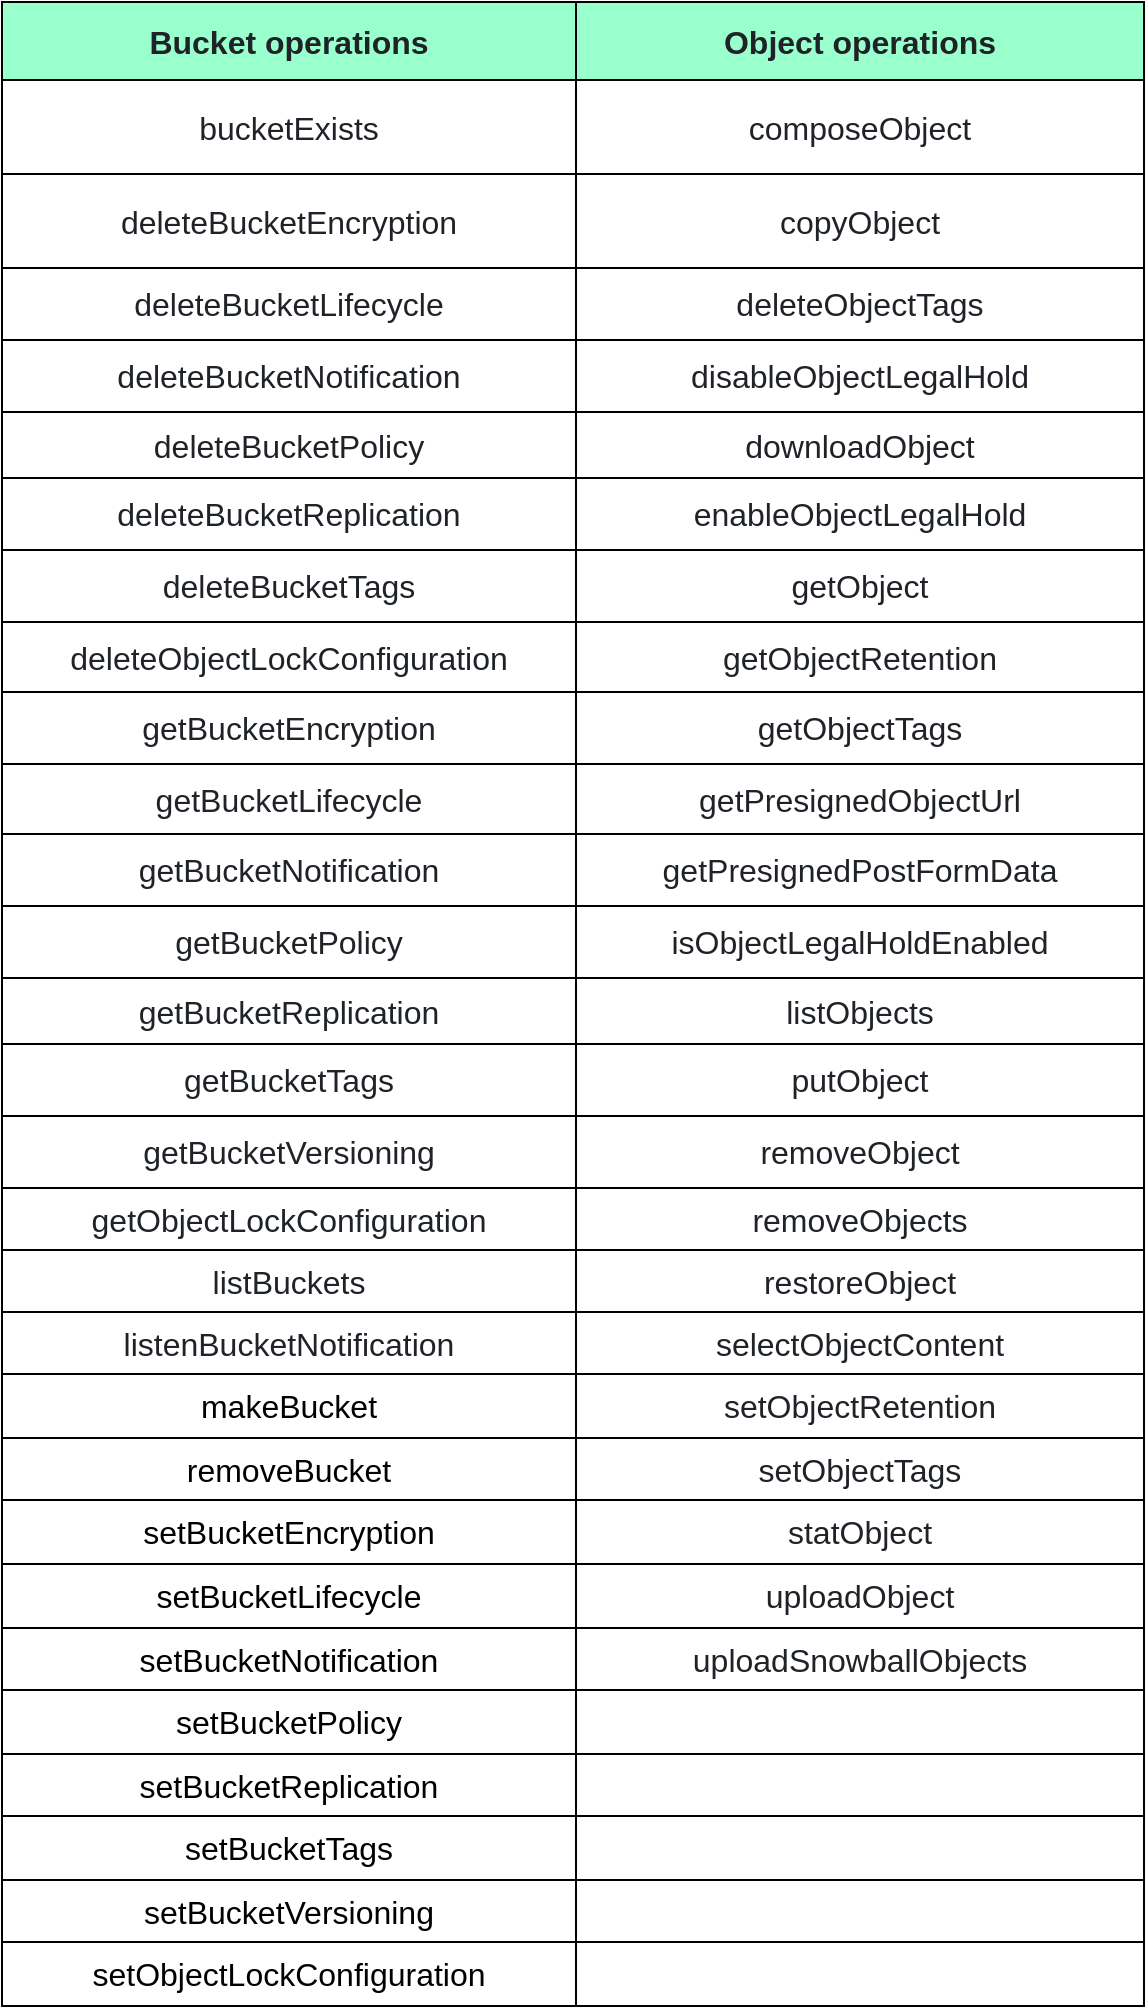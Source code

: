 <mxfile version="24.2.7" type="github">
  <diagram name="MinioClient" id="0LsnsbijukVLt6VLD8lf">
    <mxGraphModel dx="1434" dy="786" grid="0" gridSize="10" guides="1" tooltips="1" connect="1" arrows="1" fold="1" page="1" pageScale="1" pageWidth="827" pageHeight="1169" math="0" shadow="0">
      <root>
        <mxCell id="0" />
        <mxCell id="1" parent="0" />
        <mxCell id="zMTB_hW9dfb-LZWBAFQF-9" value="" style="childLayout=tableLayout;recursiveResize=0;shadow=0;fillColor=none;fontFamily=Helvetica;fontSize=16;labelBackgroundColor=none;" vertex="1" parent="1">
          <mxGeometry x="167" y="66" width="571" height="1002" as="geometry" />
        </mxCell>
        <mxCell id="zMTB_hW9dfb-LZWBAFQF-10" value="" style="shape=tableRow;horizontal=0;startSize=0;swimlaneHead=0;swimlaneBody=0;top=0;left=0;bottom=0;right=0;dropTarget=0;collapsible=0;recursiveResize=0;expand=0;fontStyle=0;fillColor=none;strokeColor=inherit;fontFamily=Helvetica;fontSize=16;labelBackgroundColor=none;" vertex="1" parent="zMTB_hW9dfb-LZWBAFQF-9">
          <mxGeometry width="571" height="39" as="geometry" />
        </mxCell>
        <mxCell id="zMTB_hW9dfb-LZWBAFQF-11" value="&lt;span style=&quot;color: rgb(31, 35, 40); font-size: 16px; font-weight: 600;&quot;&gt;Bucket operations&lt;/span&gt;" style="connectable=0;recursiveResize=0;strokeColor=inherit;fillColor=#99FFCC;align=center;whiteSpace=wrap;html=1;fontFamily=Helvetica;fontSize=16;labelBackgroundColor=none;" vertex="1" parent="zMTB_hW9dfb-LZWBAFQF-10">
          <mxGeometry width="287" height="39" as="geometry">
            <mxRectangle width="287" height="39" as="alternateBounds" />
          </mxGeometry>
        </mxCell>
        <mxCell id="zMTB_hW9dfb-LZWBAFQF-12" value="&lt;span style=&quot;color: rgb(31, 35, 40); font-size: 16px; font-weight: 600;&quot;&gt;Object operations&lt;/span&gt;" style="connectable=0;recursiveResize=0;strokeColor=inherit;fillColor=#99FFCC;align=center;whiteSpace=wrap;html=1;fontFamily=Helvetica;fontSize=16;labelBackgroundColor=none;" vertex="1" parent="zMTB_hW9dfb-LZWBAFQF-10">
          <mxGeometry x="287" width="284" height="39" as="geometry">
            <mxRectangle width="284" height="39" as="alternateBounds" />
          </mxGeometry>
        </mxCell>
        <mxCell id="zMTB_hW9dfb-LZWBAFQF-14" style="shape=tableRow;horizontal=0;startSize=0;swimlaneHead=0;swimlaneBody=0;top=0;left=0;bottom=0;right=0;dropTarget=0;collapsible=0;recursiveResize=0;expand=0;fontStyle=0;fillColor=none;strokeColor=inherit;fontFamily=Helvetica;fontSize=16;labelBackgroundColor=none;" vertex="1" parent="zMTB_hW9dfb-LZWBAFQF-9">
          <mxGeometry y="39" width="571" height="47" as="geometry" />
        </mxCell>
        <mxCell id="zMTB_hW9dfb-LZWBAFQF-15" value="&lt;span style=&quot;color: rgb(31, 35, 40); font-size: 16px; text-align: start; white-space-collapse: break-spaces;&quot;&gt;bucketExists&lt;/span&gt;" style="connectable=0;recursiveResize=0;strokeColor=inherit;fillColor=none;align=center;whiteSpace=wrap;html=1;fontFamily=Helvetica;fontSize=16;labelBackgroundColor=none;" vertex="1" parent="zMTB_hW9dfb-LZWBAFQF-14">
          <mxGeometry width="287" height="47" as="geometry">
            <mxRectangle width="287" height="47" as="alternateBounds" />
          </mxGeometry>
        </mxCell>
        <mxCell id="zMTB_hW9dfb-LZWBAFQF-16" value="&lt;span style=&quot;color: rgb(31, 35, 40); font-size: 16px; text-align: start; white-space-collapse: break-spaces;&quot;&gt;composeObject&lt;/span&gt;" style="connectable=0;recursiveResize=0;strokeColor=inherit;fillColor=none;align=center;whiteSpace=wrap;html=1;fontFamily=Helvetica;fontSize=16;labelBackgroundColor=none;" vertex="1" parent="zMTB_hW9dfb-LZWBAFQF-14">
          <mxGeometry x="287" width="284" height="47" as="geometry">
            <mxRectangle width="284" height="47" as="alternateBounds" />
          </mxGeometry>
        </mxCell>
        <mxCell id="zMTB_hW9dfb-LZWBAFQF-18" style="shape=tableRow;horizontal=0;startSize=0;swimlaneHead=0;swimlaneBody=0;top=0;left=0;bottom=0;right=0;dropTarget=0;collapsible=0;recursiveResize=0;expand=0;fontStyle=0;fillColor=none;strokeColor=inherit;fontFamily=Helvetica;fontSize=16;labelBackgroundColor=none;" vertex="1" parent="zMTB_hW9dfb-LZWBAFQF-9">
          <mxGeometry y="86" width="571" height="47" as="geometry" />
        </mxCell>
        <mxCell id="zMTB_hW9dfb-LZWBAFQF-19" value="&lt;span style=&quot;color: rgb(31, 35, 40); font-size: 16px; text-align: start; white-space-collapse: break-spaces;&quot;&gt;deleteBucketEncryption&lt;/span&gt;" style="connectable=0;recursiveResize=0;strokeColor=inherit;fillColor=none;align=center;whiteSpace=wrap;html=1;fontFamily=Helvetica;fontSize=16;labelBackgroundColor=none;" vertex="1" parent="zMTB_hW9dfb-LZWBAFQF-18">
          <mxGeometry width="287" height="47" as="geometry">
            <mxRectangle width="287" height="47" as="alternateBounds" />
          </mxGeometry>
        </mxCell>
        <mxCell id="zMTB_hW9dfb-LZWBAFQF-20" value="&lt;span style=&quot;color: rgb(31, 35, 40); font-size: 16px; text-align: start; white-space-collapse: break-spaces;&quot;&gt;copyObject&lt;/span&gt;" style="connectable=0;recursiveResize=0;strokeColor=inherit;fillColor=none;align=center;whiteSpace=wrap;html=1;fontFamily=Helvetica;fontSize=16;labelBackgroundColor=none;" vertex="1" parent="zMTB_hW9dfb-LZWBAFQF-18">
          <mxGeometry x="287" width="284" height="47" as="geometry">
            <mxRectangle width="284" height="47" as="alternateBounds" />
          </mxGeometry>
        </mxCell>
        <mxCell id="zMTB_hW9dfb-LZWBAFQF-22" value="" style="shape=tableRow;horizontal=0;startSize=0;swimlaneHead=0;swimlaneBody=0;top=0;left=0;bottom=0;right=0;dropTarget=0;collapsible=0;recursiveResize=0;expand=0;fontStyle=0;fillColor=none;strokeColor=inherit;fontFamily=Helvetica;fontSize=16;labelBackgroundColor=none;" vertex="1" parent="zMTB_hW9dfb-LZWBAFQF-9">
          <mxGeometry y="133" width="571" height="36" as="geometry" />
        </mxCell>
        <mxCell id="zMTB_hW9dfb-LZWBAFQF-23" value="&lt;span style=&quot;color: rgb(31, 35, 40); font-size: 16px; text-align: start; white-space-collapse: break-spaces;&quot;&gt;deleteBucketLifecycle&lt;/span&gt;" style="connectable=0;recursiveResize=0;strokeColor=inherit;fillColor=none;align=center;whiteSpace=wrap;html=1;fontFamily=Helvetica;fontSize=16;labelBackgroundColor=none;" vertex="1" parent="zMTB_hW9dfb-LZWBAFQF-22">
          <mxGeometry width="287" height="36" as="geometry">
            <mxRectangle width="287" height="36" as="alternateBounds" />
          </mxGeometry>
        </mxCell>
        <mxCell id="zMTB_hW9dfb-LZWBAFQF-24" value="&lt;span style=&quot;color: rgb(31, 35, 40); font-size: 16px; text-align: start; white-space-collapse: break-spaces;&quot;&gt;deleteObjectTags&lt;/span&gt;" style="connectable=0;recursiveResize=0;strokeColor=inherit;fillColor=none;align=center;whiteSpace=wrap;html=1;fontFamily=Helvetica;fontSize=16;labelBackgroundColor=none;" vertex="1" parent="zMTB_hW9dfb-LZWBAFQF-22">
          <mxGeometry x="287" width="284" height="36" as="geometry">
            <mxRectangle width="284" height="36" as="alternateBounds" />
          </mxGeometry>
        </mxCell>
        <mxCell id="zMTB_hW9dfb-LZWBAFQF-26" value="" style="shape=tableRow;horizontal=0;startSize=0;swimlaneHead=0;swimlaneBody=0;top=0;left=0;bottom=0;right=0;dropTarget=0;collapsible=0;recursiveResize=0;expand=0;fontStyle=0;fillColor=none;strokeColor=inherit;fontFamily=Helvetica;fontSize=16;labelBackgroundColor=none;" vertex="1" parent="zMTB_hW9dfb-LZWBAFQF-9">
          <mxGeometry y="169" width="571" height="36" as="geometry" />
        </mxCell>
        <mxCell id="zMTB_hW9dfb-LZWBAFQF-27" value="&lt;span style=&quot;color: rgb(31, 35, 40); font-size: 16px; text-align: start; white-space-collapse: break-spaces;&quot;&gt;deleteBucketNotification&lt;/span&gt;" style="connectable=0;recursiveResize=0;strokeColor=inherit;fillColor=none;align=center;whiteSpace=wrap;html=1;fontFamily=Helvetica;fontSize=16;labelBackgroundColor=none;" vertex="1" parent="zMTB_hW9dfb-LZWBAFQF-26">
          <mxGeometry width="287" height="36" as="geometry">
            <mxRectangle width="287" height="36" as="alternateBounds" />
          </mxGeometry>
        </mxCell>
        <mxCell id="zMTB_hW9dfb-LZWBAFQF-28" value="&lt;span style=&quot;color: rgb(31, 35, 40); font-size: 16px; text-align: start; white-space-collapse: break-spaces;&quot;&gt;disableObjectLegalHold&lt;/span&gt;" style="connectable=0;recursiveResize=0;strokeColor=inherit;fillColor=none;align=center;whiteSpace=wrap;html=1;fontFamily=Helvetica;fontSize=16;labelBackgroundColor=none;" vertex="1" parent="zMTB_hW9dfb-LZWBAFQF-26">
          <mxGeometry x="287" width="284" height="36" as="geometry">
            <mxRectangle width="284" height="36" as="alternateBounds" />
          </mxGeometry>
        </mxCell>
        <mxCell id="zMTB_hW9dfb-LZWBAFQF-29" value="" style="shape=tableRow;horizontal=0;startSize=0;swimlaneHead=0;swimlaneBody=0;top=0;left=0;bottom=0;right=0;dropTarget=0;collapsible=0;recursiveResize=0;expand=0;fontStyle=0;fillColor=none;strokeColor=inherit;fontFamily=Helvetica;fontSize=16;labelBackgroundColor=none;" vertex="1" parent="zMTB_hW9dfb-LZWBAFQF-9">
          <mxGeometry y="205" width="571" height="33" as="geometry" />
        </mxCell>
        <mxCell id="zMTB_hW9dfb-LZWBAFQF-30" value="&lt;span style=&quot;color: rgb(31, 35, 40); font-size: 16px; text-align: start; white-space-collapse: break-spaces;&quot;&gt;deleteBucketPolicy&lt;/span&gt;" style="connectable=0;recursiveResize=0;strokeColor=inherit;fillColor=none;align=center;whiteSpace=wrap;html=1;fontFamily=Helvetica;fontSize=16;labelBackgroundColor=none;" vertex="1" parent="zMTB_hW9dfb-LZWBAFQF-29">
          <mxGeometry width="287" height="33" as="geometry">
            <mxRectangle width="287" height="33" as="alternateBounds" />
          </mxGeometry>
        </mxCell>
        <mxCell id="zMTB_hW9dfb-LZWBAFQF-31" value="&lt;span style=&quot;color: rgb(31, 35, 40); font-size: 16px; text-align: start; white-space-collapse: break-spaces;&quot;&gt;downloadObject&lt;/span&gt;" style="connectable=0;recursiveResize=0;strokeColor=inherit;fillColor=none;align=center;whiteSpace=wrap;html=1;fontFamily=Helvetica;fontSize=16;labelBackgroundColor=none;" vertex="1" parent="zMTB_hW9dfb-LZWBAFQF-29">
          <mxGeometry x="287" width="284" height="33" as="geometry">
            <mxRectangle width="284" height="33" as="alternateBounds" />
          </mxGeometry>
        </mxCell>
        <mxCell id="zMTB_hW9dfb-LZWBAFQF-32" value="" style="shape=tableRow;horizontal=0;startSize=0;swimlaneHead=0;swimlaneBody=0;top=0;left=0;bottom=0;right=0;dropTarget=0;collapsible=0;recursiveResize=0;expand=0;fontStyle=0;fillColor=none;strokeColor=inherit;fontFamily=Helvetica;fontSize=16;labelBackgroundColor=none;" vertex="1" parent="zMTB_hW9dfb-LZWBAFQF-9">
          <mxGeometry y="238" width="571" height="36" as="geometry" />
        </mxCell>
        <mxCell id="zMTB_hW9dfb-LZWBAFQF-33" value="&lt;span style=&quot;color: rgb(31, 35, 40); font-size: 16px; text-align: start; white-space-collapse: break-spaces;&quot;&gt;deleteBucketReplication&lt;/span&gt;" style="connectable=0;recursiveResize=0;strokeColor=inherit;fillColor=none;align=center;whiteSpace=wrap;html=1;fontFamily=Helvetica;fontSize=16;labelBackgroundColor=none;" vertex="1" parent="zMTB_hW9dfb-LZWBAFQF-32">
          <mxGeometry width="287" height="36" as="geometry">
            <mxRectangle width="287" height="36" as="alternateBounds" />
          </mxGeometry>
        </mxCell>
        <mxCell id="zMTB_hW9dfb-LZWBAFQF-34" value="&lt;span style=&quot;color: rgb(31, 35, 40); font-size: 16px; text-align: start; white-space-collapse: break-spaces;&quot;&gt;enableObjectLegalHold&lt;/span&gt;" style="connectable=0;recursiveResize=0;strokeColor=inherit;fillColor=none;align=center;whiteSpace=wrap;html=1;fontFamily=Helvetica;fontSize=16;labelBackgroundColor=none;" vertex="1" parent="zMTB_hW9dfb-LZWBAFQF-32">
          <mxGeometry x="287" width="284" height="36" as="geometry">
            <mxRectangle width="284" height="36" as="alternateBounds" />
          </mxGeometry>
        </mxCell>
        <mxCell id="zMTB_hW9dfb-LZWBAFQF-35" value="" style="shape=tableRow;horizontal=0;startSize=0;swimlaneHead=0;swimlaneBody=0;top=0;left=0;bottom=0;right=0;dropTarget=0;collapsible=0;recursiveResize=0;expand=0;fontStyle=0;fillColor=none;strokeColor=inherit;fontFamily=Helvetica;fontSize=16;labelBackgroundColor=none;" vertex="1" parent="zMTB_hW9dfb-LZWBAFQF-9">
          <mxGeometry y="274" width="571" height="36" as="geometry" />
        </mxCell>
        <mxCell id="zMTB_hW9dfb-LZWBAFQF-36" value="&lt;span style=&quot;color: rgb(31, 35, 40); font-size: 16px; text-align: start; white-space-collapse: break-spaces;&quot;&gt;deleteBucketTags&lt;/span&gt;" style="connectable=0;recursiveResize=0;strokeColor=inherit;fillColor=none;align=center;whiteSpace=wrap;html=1;fontFamily=Helvetica;fontSize=16;labelBackgroundColor=none;" vertex="1" parent="zMTB_hW9dfb-LZWBAFQF-35">
          <mxGeometry width="287" height="36" as="geometry">
            <mxRectangle width="287" height="36" as="alternateBounds" />
          </mxGeometry>
        </mxCell>
        <mxCell id="zMTB_hW9dfb-LZWBAFQF-37" value="&lt;span style=&quot;color: rgb(31, 35, 40); font-size: 16px; text-align: start; white-space-collapse: break-spaces;&quot;&gt;getObject&lt;/span&gt;" style="connectable=0;recursiveResize=0;strokeColor=inherit;fillColor=none;align=center;whiteSpace=wrap;html=1;fontFamily=Helvetica;fontSize=16;labelBackgroundColor=none;" vertex="1" parent="zMTB_hW9dfb-LZWBAFQF-35">
          <mxGeometry x="287" width="284" height="36" as="geometry">
            <mxRectangle width="284" height="36" as="alternateBounds" />
          </mxGeometry>
        </mxCell>
        <mxCell id="zMTB_hW9dfb-LZWBAFQF-38" value="" style="shape=tableRow;horizontal=0;startSize=0;swimlaneHead=0;swimlaneBody=0;top=0;left=0;bottom=0;right=0;dropTarget=0;collapsible=0;recursiveResize=0;expand=0;fontStyle=0;fillColor=none;strokeColor=inherit;fontFamily=Helvetica;fontSize=16;labelBackgroundColor=none;" vertex="1" parent="zMTB_hW9dfb-LZWBAFQF-9">
          <mxGeometry y="310" width="571" height="35" as="geometry" />
        </mxCell>
        <mxCell id="zMTB_hW9dfb-LZWBAFQF-39" value="&lt;span style=&quot;color: rgb(31, 35, 40); font-size: 16px; text-align: start; white-space-collapse: break-spaces;&quot;&gt;deleteObjectLockConfiguration&lt;/span&gt;" style="connectable=0;recursiveResize=0;strokeColor=inherit;fillColor=none;align=center;whiteSpace=wrap;html=1;fontFamily=Helvetica;fontSize=16;labelBackgroundColor=none;" vertex="1" parent="zMTB_hW9dfb-LZWBAFQF-38">
          <mxGeometry width="287" height="35" as="geometry">
            <mxRectangle width="287" height="35" as="alternateBounds" />
          </mxGeometry>
        </mxCell>
        <mxCell id="zMTB_hW9dfb-LZWBAFQF-40" value="&lt;span style=&quot;color: rgb(31, 35, 40); font-size: 16px; text-align: start; white-space-collapse: break-spaces;&quot;&gt;getObjectRetention&lt;/span&gt;" style="connectable=0;recursiveResize=0;strokeColor=inherit;fillColor=none;align=center;whiteSpace=wrap;html=1;fontFamily=Helvetica;fontSize=16;labelBackgroundColor=none;" vertex="1" parent="zMTB_hW9dfb-LZWBAFQF-38">
          <mxGeometry x="287" width="284" height="35" as="geometry">
            <mxRectangle width="284" height="35" as="alternateBounds" />
          </mxGeometry>
        </mxCell>
        <mxCell id="zMTB_hW9dfb-LZWBAFQF-41" value="" style="shape=tableRow;horizontal=0;startSize=0;swimlaneHead=0;swimlaneBody=0;top=0;left=0;bottom=0;right=0;dropTarget=0;collapsible=0;recursiveResize=0;expand=0;fontStyle=0;fillColor=none;strokeColor=inherit;fontFamily=Helvetica;fontSize=16;labelBackgroundColor=none;" vertex="1" parent="zMTB_hW9dfb-LZWBAFQF-9">
          <mxGeometry y="345" width="571" height="36" as="geometry" />
        </mxCell>
        <mxCell id="zMTB_hW9dfb-LZWBAFQF-42" value="&lt;span style=&quot;color: rgb(31, 35, 40); font-size: 16px; text-align: start; white-space-collapse: break-spaces;&quot;&gt;getBucketEncryption&lt;/span&gt;" style="connectable=0;recursiveResize=0;strokeColor=inherit;fillColor=none;align=center;whiteSpace=wrap;html=1;fontFamily=Helvetica;fontSize=16;labelBackgroundColor=none;" vertex="1" parent="zMTB_hW9dfb-LZWBAFQF-41">
          <mxGeometry width="287" height="36" as="geometry">
            <mxRectangle width="287" height="36" as="alternateBounds" />
          </mxGeometry>
        </mxCell>
        <mxCell id="zMTB_hW9dfb-LZWBAFQF-43" value="&lt;span style=&quot;color: rgb(31, 35, 40); font-size: 16px; text-align: start; white-space-collapse: break-spaces;&quot;&gt;getObjectTags&lt;/span&gt;" style="connectable=0;recursiveResize=0;strokeColor=inherit;fillColor=none;align=center;whiteSpace=wrap;html=1;fontFamily=Helvetica;fontSize=16;labelBackgroundColor=none;" vertex="1" parent="zMTB_hW9dfb-LZWBAFQF-41">
          <mxGeometry x="287" width="284" height="36" as="geometry">
            <mxRectangle width="284" height="36" as="alternateBounds" />
          </mxGeometry>
        </mxCell>
        <mxCell id="zMTB_hW9dfb-LZWBAFQF-76" value="" style="shape=tableRow;horizontal=0;startSize=0;swimlaneHead=0;swimlaneBody=0;top=0;left=0;bottom=0;right=0;dropTarget=0;collapsible=0;recursiveResize=0;expand=0;fontStyle=0;fillColor=none;strokeColor=inherit;fontFamily=Helvetica;fontSize=16;labelBackgroundColor=none;" vertex="1" parent="zMTB_hW9dfb-LZWBAFQF-9">
          <mxGeometry y="381" width="571" height="35" as="geometry" />
        </mxCell>
        <mxCell id="zMTB_hW9dfb-LZWBAFQF-77" value="&lt;span style=&quot;color: rgb(31, 35, 40); font-size: 16px; text-align: start; white-space-collapse: break-spaces;&quot;&gt;getBucketLifecycle&lt;/span&gt;" style="connectable=0;recursiveResize=0;strokeColor=inherit;fillColor=none;align=center;whiteSpace=wrap;html=1;fontFamily=Helvetica;fontSize=16;labelBackgroundColor=none;" vertex="1" parent="zMTB_hW9dfb-LZWBAFQF-76">
          <mxGeometry width="287" height="35" as="geometry">
            <mxRectangle width="287" height="35" as="alternateBounds" />
          </mxGeometry>
        </mxCell>
        <mxCell id="zMTB_hW9dfb-LZWBAFQF-78" value="&lt;span style=&quot;color: rgb(31, 35, 40); font-size: 16px; text-align: start; white-space-collapse: break-spaces;&quot;&gt;getPresignedObjectUrl&lt;/span&gt;" style="connectable=0;recursiveResize=0;strokeColor=inherit;fillColor=none;align=center;whiteSpace=wrap;html=1;fontFamily=Helvetica;fontSize=16;labelBackgroundColor=none;" vertex="1" parent="zMTB_hW9dfb-LZWBAFQF-76">
          <mxGeometry x="287" width="284" height="35" as="geometry">
            <mxRectangle width="284" height="35" as="alternateBounds" />
          </mxGeometry>
        </mxCell>
        <mxCell id="zMTB_hW9dfb-LZWBAFQF-79" value="" style="shape=tableRow;horizontal=0;startSize=0;swimlaneHead=0;swimlaneBody=0;top=0;left=0;bottom=0;right=0;dropTarget=0;collapsible=0;recursiveResize=0;expand=0;fontStyle=0;fillColor=none;strokeColor=inherit;fontFamily=Helvetica;fontSize=16;labelBackgroundColor=none;" vertex="1" parent="zMTB_hW9dfb-LZWBAFQF-9">
          <mxGeometry y="416" width="571" height="36" as="geometry" />
        </mxCell>
        <mxCell id="zMTB_hW9dfb-LZWBAFQF-80" value="&lt;span style=&quot;color: rgb(31, 35, 40); font-size: 16px; text-align: start; white-space-collapse: break-spaces;&quot;&gt;getBucketNotification&lt;/span&gt;" style="connectable=0;recursiveResize=0;strokeColor=inherit;fillColor=none;align=center;whiteSpace=wrap;html=1;fontFamily=Helvetica;fontSize=16;labelBackgroundColor=none;" vertex="1" parent="zMTB_hW9dfb-LZWBAFQF-79">
          <mxGeometry width="287" height="36" as="geometry">
            <mxRectangle width="287" height="36" as="alternateBounds" />
          </mxGeometry>
        </mxCell>
        <mxCell id="zMTB_hW9dfb-LZWBAFQF-81" value="&lt;span style=&quot;color: rgb(31, 35, 40); font-size: 16px; text-align: start; white-space-collapse: break-spaces;&quot;&gt;getPresignedPostFormData&lt;/span&gt;" style="connectable=0;recursiveResize=0;strokeColor=inherit;fillColor=none;align=center;whiteSpace=wrap;html=1;fontFamily=Helvetica;fontSize=16;labelBackgroundColor=none;" vertex="1" parent="zMTB_hW9dfb-LZWBAFQF-79">
          <mxGeometry x="287" width="284" height="36" as="geometry">
            <mxRectangle width="284" height="36" as="alternateBounds" />
          </mxGeometry>
        </mxCell>
        <mxCell id="zMTB_hW9dfb-LZWBAFQF-82" value="" style="shape=tableRow;horizontal=0;startSize=0;swimlaneHead=0;swimlaneBody=0;top=0;left=0;bottom=0;right=0;dropTarget=0;collapsible=0;recursiveResize=0;expand=0;fontStyle=0;fillColor=none;strokeColor=inherit;fontFamily=Helvetica;fontSize=16;labelBackgroundColor=none;" vertex="1" parent="zMTB_hW9dfb-LZWBAFQF-9">
          <mxGeometry y="452" width="571" height="36" as="geometry" />
        </mxCell>
        <mxCell id="zMTB_hW9dfb-LZWBAFQF-83" value="&lt;span style=&quot;color: rgb(31, 35, 40); font-size: 16px; text-align: start; white-space-collapse: break-spaces;&quot;&gt;getBucketPolicy&lt;/span&gt;" style="connectable=0;recursiveResize=0;strokeColor=inherit;fillColor=none;align=center;whiteSpace=wrap;html=1;fontFamily=Helvetica;fontSize=16;labelBackgroundColor=none;" vertex="1" parent="zMTB_hW9dfb-LZWBAFQF-82">
          <mxGeometry width="287" height="36" as="geometry">
            <mxRectangle width="287" height="36" as="alternateBounds" />
          </mxGeometry>
        </mxCell>
        <mxCell id="zMTB_hW9dfb-LZWBAFQF-84" value="&lt;span style=&quot;color: rgb(31, 35, 40); font-size: 16px; text-align: start; white-space-collapse: break-spaces;&quot;&gt;isObjectLegalHoldEnabled&lt;/span&gt;" style="connectable=0;recursiveResize=0;strokeColor=inherit;fillColor=none;align=center;whiteSpace=wrap;html=1;fontFamily=Helvetica;fontSize=16;labelBackgroundColor=none;" vertex="1" parent="zMTB_hW9dfb-LZWBAFQF-82">
          <mxGeometry x="287" width="284" height="36" as="geometry">
            <mxRectangle width="284" height="36" as="alternateBounds" />
          </mxGeometry>
        </mxCell>
        <mxCell id="zMTB_hW9dfb-LZWBAFQF-85" value="" style="shape=tableRow;horizontal=0;startSize=0;swimlaneHead=0;swimlaneBody=0;top=0;left=0;bottom=0;right=0;dropTarget=0;collapsible=0;recursiveResize=0;expand=0;fontStyle=0;fillColor=none;strokeColor=inherit;fontFamily=Helvetica;fontSize=16;labelBackgroundColor=none;" vertex="1" parent="zMTB_hW9dfb-LZWBAFQF-9">
          <mxGeometry y="488" width="571" height="33" as="geometry" />
        </mxCell>
        <mxCell id="zMTB_hW9dfb-LZWBAFQF-86" value="&lt;span style=&quot;color: rgb(31, 35, 40); font-size: 16px; text-align: start; white-space-collapse: break-spaces;&quot;&gt;getBucketReplication&lt;/span&gt;" style="connectable=0;recursiveResize=0;strokeColor=inherit;fillColor=none;align=center;whiteSpace=wrap;html=1;fontFamily=Helvetica;fontSize=16;labelBackgroundColor=none;" vertex="1" parent="zMTB_hW9dfb-LZWBAFQF-85">
          <mxGeometry width="287" height="33" as="geometry">
            <mxRectangle width="287" height="33" as="alternateBounds" />
          </mxGeometry>
        </mxCell>
        <mxCell id="zMTB_hW9dfb-LZWBAFQF-87" value="&lt;span style=&quot;color: rgb(31, 35, 40); font-size: 16px; text-align: start; white-space-collapse: break-spaces;&quot;&gt;listObjects&lt;/span&gt;" style="connectable=0;recursiveResize=0;strokeColor=inherit;fillColor=none;align=center;whiteSpace=wrap;html=1;fontFamily=Helvetica;fontSize=16;labelBackgroundColor=none;" vertex="1" parent="zMTB_hW9dfb-LZWBAFQF-85">
          <mxGeometry x="287" width="284" height="33" as="geometry">
            <mxRectangle width="284" height="33" as="alternateBounds" />
          </mxGeometry>
        </mxCell>
        <mxCell id="zMTB_hW9dfb-LZWBAFQF-88" value="" style="shape=tableRow;horizontal=0;startSize=0;swimlaneHead=0;swimlaneBody=0;top=0;left=0;bottom=0;right=0;dropTarget=0;collapsible=0;recursiveResize=0;expand=0;fontStyle=0;fillColor=none;strokeColor=inherit;fontFamily=Helvetica;fontSize=16;labelBackgroundColor=none;" vertex="1" parent="zMTB_hW9dfb-LZWBAFQF-9">
          <mxGeometry y="521" width="571" height="36" as="geometry" />
        </mxCell>
        <mxCell id="zMTB_hW9dfb-LZWBAFQF-89" value="&lt;span style=&quot;color: rgb(31, 35, 40); font-size: 16px; text-align: start; white-space-collapse: break-spaces;&quot;&gt;getBucketTags&lt;/span&gt;" style="connectable=0;recursiveResize=0;strokeColor=inherit;fillColor=none;align=center;whiteSpace=wrap;html=1;fontFamily=Helvetica;fontSize=16;labelBackgroundColor=none;" vertex="1" parent="zMTB_hW9dfb-LZWBAFQF-88">
          <mxGeometry width="287" height="36" as="geometry">
            <mxRectangle width="287" height="36" as="alternateBounds" />
          </mxGeometry>
        </mxCell>
        <mxCell id="zMTB_hW9dfb-LZWBAFQF-90" value="&lt;span style=&quot;color: rgb(31, 35, 40); font-size: 16px; text-align: start; white-space-collapse: break-spaces;&quot;&gt;putObject&lt;/span&gt;" style="connectable=0;recursiveResize=0;strokeColor=inherit;fillColor=none;align=center;whiteSpace=wrap;html=1;fontFamily=Helvetica;fontSize=16;labelBackgroundColor=none;" vertex="1" parent="zMTB_hW9dfb-LZWBAFQF-88">
          <mxGeometry x="287" width="284" height="36" as="geometry">
            <mxRectangle width="284" height="36" as="alternateBounds" />
          </mxGeometry>
        </mxCell>
        <mxCell id="zMTB_hW9dfb-LZWBAFQF-91" value="" style="shape=tableRow;horizontal=0;startSize=0;swimlaneHead=0;swimlaneBody=0;top=0;left=0;bottom=0;right=0;dropTarget=0;collapsible=0;recursiveResize=0;expand=0;fontStyle=0;fillColor=none;strokeColor=inherit;fontFamily=Helvetica;fontSize=16;labelBackgroundColor=none;" vertex="1" parent="zMTB_hW9dfb-LZWBAFQF-9">
          <mxGeometry y="557" width="571" height="36" as="geometry" />
        </mxCell>
        <mxCell id="zMTB_hW9dfb-LZWBAFQF-92" value="&lt;span style=&quot;color: rgb(31, 35, 40); font-size: 16px; text-align: start; white-space-collapse: break-spaces;&quot;&gt;getBucketVersioning&lt;/span&gt;" style="connectable=0;recursiveResize=0;strokeColor=inherit;fillColor=none;align=center;whiteSpace=wrap;html=1;fontFamily=Helvetica;fontSize=16;labelBackgroundColor=none;" vertex="1" parent="zMTB_hW9dfb-LZWBAFQF-91">
          <mxGeometry width="287" height="36" as="geometry">
            <mxRectangle width="287" height="36" as="alternateBounds" />
          </mxGeometry>
        </mxCell>
        <mxCell id="zMTB_hW9dfb-LZWBAFQF-93" value="&lt;span style=&quot;color: rgb(31, 35, 40); font-size: 16px; text-align: start; white-space-collapse: break-spaces;&quot;&gt;removeObject&lt;/span&gt;" style="connectable=0;recursiveResize=0;strokeColor=inherit;fillColor=none;align=center;whiteSpace=wrap;html=1;fontFamily=Helvetica;fontSize=16;labelBackgroundColor=none;" vertex="1" parent="zMTB_hW9dfb-LZWBAFQF-91">
          <mxGeometry x="287" width="284" height="36" as="geometry">
            <mxRectangle width="284" height="36" as="alternateBounds" />
          </mxGeometry>
        </mxCell>
        <mxCell id="zMTB_hW9dfb-LZWBAFQF-94" value="" style="shape=tableRow;horizontal=0;startSize=0;swimlaneHead=0;swimlaneBody=0;top=0;left=0;bottom=0;right=0;dropTarget=0;collapsible=0;recursiveResize=0;expand=0;fontStyle=0;fillColor=none;strokeColor=inherit;fontFamily=Helvetica;fontSize=16;labelBackgroundColor=none;" vertex="1" parent="zMTB_hW9dfb-LZWBAFQF-9">
          <mxGeometry y="593" width="571" height="31" as="geometry" />
        </mxCell>
        <mxCell id="zMTB_hW9dfb-LZWBAFQF-95" value="&lt;span style=&quot;color: rgb(31, 35, 40); font-size: 16px; text-align: start; white-space-collapse: break-spaces;&quot;&gt;getObjectLockConfiguration&lt;/span&gt;" style="connectable=0;recursiveResize=0;strokeColor=inherit;fillColor=none;align=center;whiteSpace=wrap;html=1;fontFamily=Helvetica;fontSize=16;labelBackgroundColor=none;" vertex="1" parent="zMTB_hW9dfb-LZWBAFQF-94">
          <mxGeometry width="287" height="31" as="geometry">
            <mxRectangle width="287" height="31" as="alternateBounds" />
          </mxGeometry>
        </mxCell>
        <mxCell id="zMTB_hW9dfb-LZWBAFQF-96" value="&lt;span style=&quot;color: rgb(31, 35, 40); font-size: 16px; text-align: start; white-space-collapse: break-spaces;&quot;&gt;removeObjects&lt;/span&gt;" style="connectable=0;recursiveResize=0;strokeColor=inherit;fillColor=none;align=center;whiteSpace=wrap;html=1;fontFamily=Helvetica;fontSize=16;labelBackgroundColor=none;" vertex="1" parent="zMTB_hW9dfb-LZWBAFQF-94">
          <mxGeometry x="287" width="284" height="31" as="geometry">
            <mxRectangle width="284" height="31" as="alternateBounds" />
          </mxGeometry>
        </mxCell>
        <mxCell id="zMTB_hW9dfb-LZWBAFQF-97" value="" style="shape=tableRow;horizontal=0;startSize=0;swimlaneHead=0;swimlaneBody=0;top=0;left=0;bottom=0;right=0;dropTarget=0;collapsible=0;recursiveResize=0;expand=0;fontStyle=0;fillColor=none;strokeColor=inherit;fontFamily=Helvetica;fontSize=16;labelBackgroundColor=none;" vertex="1" parent="zMTB_hW9dfb-LZWBAFQF-9">
          <mxGeometry y="624" width="571" height="31" as="geometry" />
        </mxCell>
        <mxCell id="zMTB_hW9dfb-LZWBAFQF-98" value="&lt;span style=&quot;color: rgb(31, 35, 40); font-size: 16px; text-align: start; white-space-collapse: break-spaces;&quot;&gt;listBuckets&lt;/span&gt;" style="connectable=0;recursiveResize=0;strokeColor=inherit;fillColor=none;align=center;whiteSpace=wrap;html=1;fontFamily=Helvetica;fontSize=16;labelBackgroundColor=none;" vertex="1" parent="zMTB_hW9dfb-LZWBAFQF-97">
          <mxGeometry width="287" height="31" as="geometry">
            <mxRectangle width="287" height="31" as="alternateBounds" />
          </mxGeometry>
        </mxCell>
        <mxCell id="zMTB_hW9dfb-LZWBAFQF-99" value="&lt;span style=&quot;color: rgb(31, 35, 40); font-size: 16px; text-align: start; white-space-collapse: break-spaces;&quot;&gt;restoreObject&lt;/span&gt;" style="connectable=0;recursiveResize=0;strokeColor=inherit;fillColor=none;align=center;whiteSpace=wrap;html=1;fontFamily=Helvetica;fontSize=16;labelBackgroundColor=none;" vertex="1" parent="zMTB_hW9dfb-LZWBAFQF-97">
          <mxGeometry x="287" width="284" height="31" as="geometry">
            <mxRectangle width="284" height="31" as="alternateBounds" />
          </mxGeometry>
        </mxCell>
        <mxCell id="zMTB_hW9dfb-LZWBAFQF-100" value="" style="shape=tableRow;horizontal=0;startSize=0;swimlaneHead=0;swimlaneBody=0;top=0;left=0;bottom=0;right=0;dropTarget=0;collapsible=0;recursiveResize=0;expand=0;fontStyle=0;fillColor=none;strokeColor=inherit;fontFamily=Helvetica;fontSize=16;labelBackgroundColor=none;" vertex="1" parent="zMTB_hW9dfb-LZWBAFQF-9">
          <mxGeometry y="655" width="571" height="31" as="geometry" />
        </mxCell>
        <mxCell id="zMTB_hW9dfb-LZWBAFQF-101" value="&lt;span style=&quot;color: rgb(31, 35, 40); font-size: 16px; text-align: start; white-space-collapse: break-spaces;&quot;&gt;listenBucketNotification&lt;/span&gt;" style="connectable=0;recursiveResize=0;strokeColor=inherit;fillColor=none;align=center;whiteSpace=wrap;html=1;fontFamily=Helvetica;fontSize=16;labelBackgroundColor=none;" vertex="1" parent="zMTB_hW9dfb-LZWBAFQF-100">
          <mxGeometry width="287" height="31" as="geometry">
            <mxRectangle width="287" height="31" as="alternateBounds" />
          </mxGeometry>
        </mxCell>
        <mxCell id="zMTB_hW9dfb-LZWBAFQF-102" value="&lt;span style=&quot;color: rgb(31, 35, 40); font-size: 16px; text-align: start; white-space-collapse: break-spaces;&quot;&gt;selectObjectContent&lt;/span&gt;" style="connectable=0;recursiveResize=0;strokeColor=inherit;fillColor=none;align=center;whiteSpace=wrap;html=1;fontFamily=Helvetica;fontSize=16;labelBackgroundColor=none;" vertex="1" parent="zMTB_hW9dfb-LZWBAFQF-100">
          <mxGeometry x="287" width="284" height="31" as="geometry">
            <mxRectangle width="284" height="31" as="alternateBounds" />
          </mxGeometry>
        </mxCell>
        <mxCell id="zMTB_hW9dfb-LZWBAFQF-103" value="" style="shape=tableRow;horizontal=0;startSize=0;swimlaneHead=0;swimlaneBody=0;top=0;left=0;bottom=0;right=0;dropTarget=0;collapsible=0;recursiveResize=0;expand=0;fontStyle=0;fillColor=none;strokeColor=inherit;fontFamily=Helvetica;fontSize=16;labelBackgroundColor=none;" vertex="1" parent="zMTB_hW9dfb-LZWBAFQF-9">
          <mxGeometry y="686" width="571" height="32" as="geometry" />
        </mxCell>
        <mxCell id="zMTB_hW9dfb-LZWBAFQF-104" value="makeBucket" style="connectable=0;recursiveResize=0;strokeColor=inherit;fillColor=none;align=center;whiteSpace=wrap;html=1;fontFamily=Helvetica;fontSize=16;labelBackgroundColor=none;" vertex="1" parent="zMTB_hW9dfb-LZWBAFQF-103">
          <mxGeometry width="287" height="32" as="geometry">
            <mxRectangle width="287" height="32" as="alternateBounds" />
          </mxGeometry>
        </mxCell>
        <mxCell id="zMTB_hW9dfb-LZWBAFQF-105" value="&lt;span style=&quot;color: rgb(31, 35, 40); font-size: 16px; text-align: start; white-space-collapse: break-spaces;&quot;&gt;setObjectRetention&lt;/span&gt;" style="connectable=0;recursiveResize=0;strokeColor=inherit;fillColor=none;align=center;whiteSpace=wrap;html=1;fontFamily=Helvetica;fontSize=16;labelBackgroundColor=none;" vertex="1" parent="zMTB_hW9dfb-LZWBAFQF-103">
          <mxGeometry x="287" width="284" height="32" as="geometry">
            <mxRectangle width="284" height="32" as="alternateBounds" />
          </mxGeometry>
        </mxCell>
        <mxCell id="zMTB_hW9dfb-LZWBAFQF-106" value="" style="shape=tableRow;horizontal=0;startSize=0;swimlaneHead=0;swimlaneBody=0;top=0;left=0;bottom=0;right=0;dropTarget=0;collapsible=0;recursiveResize=0;expand=0;fontStyle=0;fillColor=none;strokeColor=inherit;fontFamily=Helvetica;fontSize=16;labelBackgroundColor=none;" vertex="1" parent="zMTB_hW9dfb-LZWBAFQF-9">
          <mxGeometry y="718" width="571" height="31" as="geometry" />
        </mxCell>
        <mxCell id="zMTB_hW9dfb-LZWBAFQF-107" value="removeBucket" style="connectable=0;recursiveResize=0;strokeColor=inherit;fillColor=none;align=center;whiteSpace=wrap;html=1;fontFamily=Helvetica;fontSize=16;labelBackgroundColor=none;" vertex="1" parent="zMTB_hW9dfb-LZWBAFQF-106">
          <mxGeometry width="287" height="31" as="geometry">
            <mxRectangle width="287" height="31" as="alternateBounds" />
          </mxGeometry>
        </mxCell>
        <mxCell id="zMTB_hW9dfb-LZWBAFQF-108" value="&lt;span style=&quot;color: rgb(31, 35, 40); font-size: 16px; text-align: start; white-space-collapse: break-spaces;&quot;&gt;setObjectTags&lt;/span&gt;" style="connectable=0;recursiveResize=0;strokeColor=inherit;fillColor=none;align=center;whiteSpace=wrap;html=1;fontFamily=Helvetica;fontSize=16;labelBackgroundColor=none;" vertex="1" parent="zMTB_hW9dfb-LZWBAFQF-106">
          <mxGeometry x="287" width="284" height="31" as="geometry">
            <mxRectangle width="284" height="31" as="alternateBounds" />
          </mxGeometry>
        </mxCell>
        <mxCell id="zMTB_hW9dfb-LZWBAFQF-109" value="" style="shape=tableRow;horizontal=0;startSize=0;swimlaneHead=0;swimlaneBody=0;top=0;left=0;bottom=0;right=0;dropTarget=0;collapsible=0;recursiveResize=0;expand=0;fontStyle=0;fillColor=none;strokeColor=inherit;fontFamily=Helvetica;fontSize=16;labelBackgroundColor=none;" vertex="1" parent="zMTB_hW9dfb-LZWBAFQF-9">
          <mxGeometry y="749" width="571" height="32" as="geometry" />
        </mxCell>
        <mxCell id="zMTB_hW9dfb-LZWBAFQF-110" value="setBucketEncryption" style="connectable=0;recursiveResize=0;strokeColor=inherit;fillColor=none;align=center;whiteSpace=wrap;html=1;fontFamily=Helvetica;fontSize=16;labelBackgroundColor=none;" vertex="1" parent="zMTB_hW9dfb-LZWBAFQF-109">
          <mxGeometry width="287" height="32" as="geometry">
            <mxRectangle width="287" height="32" as="alternateBounds" />
          </mxGeometry>
        </mxCell>
        <mxCell id="zMTB_hW9dfb-LZWBAFQF-111" value="&lt;span style=&quot;color: rgb(31, 35, 40); font-size: 16px; text-align: start; white-space-collapse: break-spaces;&quot;&gt;statObject&lt;/span&gt;" style="connectable=0;recursiveResize=0;strokeColor=inherit;fillColor=none;align=center;whiteSpace=wrap;html=1;fontFamily=Helvetica;fontSize=16;labelBackgroundColor=none;" vertex="1" parent="zMTB_hW9dfb-LZWBAFQF-109">
          <mxGeometry x="287" width="284" height="32" as="geometry">
            <mxRectangle width="284" height="32" as="alternateBounds" />
          </mxGeometry>
        </mxCell>
        <mxCell id="zMTB_hW9dfb-LZWBAFQF-112" value="" style="shape=tableRow;horizontal=0;startSize=0;swimlaneHead=0;swimlaneBody=0;top=0;left=0;bottom=0;right=0;dropTarget=0;collapsible=0;recursiveResize=0;expand=0;fontStyle=0;fillColor=none;strokeColor=inherit;fontFamily=Helvetica;fontSize=16;labelBackgroundColor=none;" vertex="1" parent="zMTB_hW9dfb-LZWBAFQF-9">
          <mxGeometry y="781" width="571" height="32" as="geometry" />
        </mxCell>
        <mxCell id="zMTB_hW9dfb-LZWBAFQF-113" value="setBucketLifecycle" style="connectable=0;recursiveResize=0;strokeColor=inherit;fillColor=none;align=center;whiteSpace=wrap;html=1;fontFamily=Helvetica;fontSize=16;labelBackgroundColor=none;" vertex="1" parent="zMTB_hW9dfb-LZWBAFQF-112">
          <mxGeometry width="287" height="32" as="geometry">
            <mxRectangle width="287" height="32" as="alternateBounds" />
          </mxGeometry>
        </mxCell>
        <mxCell id="zMTB_hW9dfb-LZWBAFQF-114" value="&lt;span style=&quot;color: rgb(31, 35, 40); font-size: 16px; text-align: start; white-space-collapse: break-spaces;&quot;&gt;uploadObject&lt;/span&gt;" style="connectable=0;recursiveResize=0;strokeColor=inherit;fillColor=none;align=center;whiteSpace=wrap;html=1;fontFamily=Helvetica;fontSize=16;labelBackgroundColor=none;" vertex="1" parent="zMTB_hW9dfb-LZWBAFQF-112">
          <mxGeometry x="287" width="284" height="32" as="geometry">
            <mxRectangle width="284" height="32" as="alternateBounds" />
          </mxGeometry>
        </mxCell>
        <mxCell id="zMTB_hW9dfb-LZWBAFQF-115" value="" style="shape=tableRow;horizontal=0;startSize=0;swimlaneHead=0;swimlaneBody=0;top=0;left=0;bottom=0;right=0;dropTarget=0;collapsible=0;recursiveResize=0;expand=0;fontStyle=0;fillColor=none;strokeColor=inherit;fontFamily=Helvetica;fontSize=16;labelBackgroundColor=none;" vertex="1" parent="zMTB_hW9dfb-LZWBAFQF-9">
          <mxGeometry y="813" width="571" height="31" as="geometry" />
        </mxCell>
        <mxCell id="zMTB_hW9dfb-LZWBAFQF-116" value="setBucketNotification" style="connectable=0;recursiveResize=0;strokeColor=inherit;fillColor=none;align=center;whiteSpace=wrap;html=1;fontFamily=Helvetica;fontSize=16;labelBackgroundColor=none;" vertex="1" parent="zMTB_hW9dfb-LZWBAFQF-115">
          <mxGeometry width="287" height="31" as="geometry">
            <mxRectangle width="287" height="31" as="alternateBounds" />
          </mxGeometry>
        </mxCell>
        <mxCell id="zMTB_hW9dfb-LZWBAFQF-117" value="&lt;span style=&quot;color: rgb(31, 35, 40); font-size: 16px; text-align: start; white-space-collapse: break-spaces;&quot;&gt;uploadSnowballObjects&lt;/span&gt;" style="connectable=0;recursiveResize=0;strokeColor=inherit;fillColor=none;align=center;whiteSpace=wrap;html=1;fontFamily=Helvetica;fontSize=16;labelBackgroundColor=none;" vertex="1" parent="zMTB_hW9dfb-LZWBAFQF-115">
          <mxGeometry x="287" width="284" height="31" as="geometry">
            <mxRectangle width="284" height="31" as="alternateBounds" />
          </mxGeometry>
        </mxCell>
        <mxCell id="zMTB_hW9dfb-LZWBAFQF-118" value="" style="shape=tableRow;horizontal=0;startSize=0;swimlaneHead=0;swimlaneBody=0;top=0;left=0;bottom=0;right=0;dropTarget=0;collapsible=0;recursiveResize=0;expand=0;fontStyle=0;fillColor=none;strokeColor=inherit;fontFamily=Helvetica;fontSize=16;labelBackgroundColor=none;" vertex="1" parent="zMTB_hW9dfb-LZWBAFQF-9">
          <mxGeometry y="844" width="571" height="32" as="geometry" />
        </mxCell>
        <mxCell id="zMTB_hW9dfb-LZWBAFQF-119" value="setBucketPolicy" style="connectable=0;recursiveResize=0;strokeColor=inherit;fillColor=none;align=center;whiteSpace=wrap;html=1;fontFamily=Helvetica;fontSize=16;labelBackgroundColor=none;" vertex="1" parent="zMTB_hW9dfb-LZWBAFQF-118">
          <mxGeometry width="287" height="32" as="geometry">
            <mxRectangle width="287" height="32" as="alternateBounds" />
          </mxGeometry>
        </mxCell>
        <mxCell id="zMTB_hW9dfb-LZWBAFQF-120" value="" style="connectable=0;recursiveResize=0;strokeColor=inherit;fillColor=none;align=center;whiteSpace=wrap;html=1;fontFamily=Helvetica;fontSize=16;labelBackgroundColor=none;" vertex="1" parent="zMTB_hW9dfb-LZWBAFQF-118">
          <mxGeometry x="287" width="284" height="32" as="geometry">
            <mxRectangle width="284" height="32" as="alternateBounds" />
          </mxGeometry>
        </mxCell>
        <mxCell id="zMTB_hW9dfb-LZWBAFQF-121" value="" style="shape=tableRow;horizontal=0;startSize=0;swimlaneHead=0;swimlaneBody=0;top=0;left=0;bottom=0;right=0;dropTarget=0;collapsible=0;recursiveResize=0;expand=0;fontStyle=0;fillColor=none;strokeColor=inherit;fontFamily=Helvetica;fontSize=16;labelBackgroundColor=none;" vertex="1" parent="zMTB_hW9dfb-LZWBAFQF-9">
          <mxGeometry y="876" width="571" height="31" as="geometry" />
        </mxCell>
        <mxCell id="zMTB_hW9dfb-LZWBAFQF-122" value="setBucketReplication" style="connectable=0;recursiveResize=0;strokeColor=inherit;fillColor=none;align=center;whiteSpace=wrap;html=1;fontFamily=Helvetica;fontSize=16;labelBackgroundColor=none;" vertex="1" parent="zMTB_hW9dfb-LZWBAFQF-121">
          <mxGeometry width="287" height="31" as="geometry">
            <mxRectangle width="287" height="31" as="alternateBounds" />
          </mxGeometry>
        </mxCell>
        <mxCell id="zMTB_hW9dfb-LZWBAFQF-123" value="" style="connectable=0;recursiveResize=0;strokeColor=inherit;fillColor=none;align=center;whiteSpace=wrap;html=1;fontFamily=Helvetica;fontSize=16;labelBackgroundColor=none;" vertex="1" parent="zMTB_hW9dfb-LZWBAFQF-121">
          <mxGeometry x="287" width="284" height="31" as="geometry">
            <mxRectangle width="284" height="31" as="alternateBounds" />
          </mxGeometry>
        </mxCell>
        <mxCell id="zMTB_hW9dfb-LZWBAFQF-124" value="" style="shape=tableRow;horizontal=0;startSize=0;swimlaneHead=0;swimlaneBody=0;top=0;left=0;bottom=0;right=0;dropTarget=0;collapsible=0;recursiveResize=0;expand=0;fontStyle=0;fillColor=none;strokeColor=inherit;fontFamily=Helvetica;fontSize=16;labelBackgroundColor=none;" vertex="1" parent="zMTB_hW9dfb-LZWBAFQF-9">
          <mxGeometry y="907" width="571" height="32" as="geometry" />
        </mxCell>
        <mxCell id="zMTB_hW9dfb-LZWBAFQF-125" value="setBucketTags" style="connectable=0;recursiveResize=0;strokeColor=inherit;fillColor=none;align=center;whiteSpace=wrap;html=1;fontFamily=Helvetica;fontSize=16;labelBackgroundColor=none;" vertex="1" parent="zMTB_hW9dfb-LZWBAFQF-124">
          <mxGeometry width="287" height="32" as="geometry">
            <mxRectangle width="287" height="32" as="alternateBounds" />
          </mxGeometry>
        </mxCell>
        <mxCell id="zMTB_hW9dfb-LZWBAFQF-126" value="" style="connectable=0;recursiveResize=0;strokeColor=inherit;fillColor=none;align=center;whiteSpace=wrap;html=1;fontFamily=Helvetica;fontSize=16;labelBackgroundColor=none;" vertex="1" parent="zMTB_hW9dfb-LZWBAFQF-124">
          <mxGeometry x="287" width="284" height="32" as="geometry">
            <mxRectangle width="284" height="32" as="alternateBounds" />
          </mxGeometry>
        </mxCell>
        <mxCell id="zMTB_hW9dfb-LZWBAFQF-127" value="" style="shape=tableRow;horizontal=0;startSize=0;swimlaneHead=0;swimlaneBody=0;top=0;left=0;bottom=0;right=0;dropTarget=0;collapsible=0;recursiveResize=0;expand=0;fontStyle=0;fillColor=none;strokeColor=inherit;fontFamily=Helvetica;fontSize=16;labelBackgroundColor=none;" vertex="1" parent="zMTB_hW9dfb-LZWBAFQF-9">
          <mxGeometry y="939" width="571" height="31" as="geometry" />
        </mxCell>
        <mxCell id="zMTB_hW9dfb-LZWBAFQF-128" value="setBucketVersioning" style="connectable=0;recursiveResize=0;strokeColor=inherit;fillColor=none;align=center;whiteSpace=wrap;html=1;fontFamily=Helvetica;fontSize=16;labelBackgroundColor=none;" vertex="1" parent="zMTB_hW9dfb-LZWBAFQF-127">
          <mxGeometry width="287" height="31" as="geometry">
            <mxRectangle width="287" height="31" as="alternateBounds" />
          </mxGeometry>
        </mxCell>
        <mxCell id="zMTB_hW9dfb-LZWBAFQF-129" value="" style="connectable=0;recursiveResize=0;strokeColor=inherit;fillColor=none;align=center;whiteSpace=wrap;html=1;fontFamily=Helvetica;fontSize=16;labelBackgroundColor=none;" vertex="1" parent="zMTB_hW9dfb-LZWBAFQF-127">
          <mxGeometry x="287" width="284" height="31" as="geometry">
            <mxRectangle width="284" height="31" as="alternateBounds" />
          </mxGeometry>
        </mxCell>
        <mxCell id="zMTB_hW9dfb-LZWBAFQF-130" value="" style="shape=tableRow;horizontal=0;startSize=0;swimlaneHead=0;swimlaneBody=0;top=0;left=0;bottom=0;right=0;dropTarget=0;collapsible=0;recursiveResize=0;expand=0;fontStyle=0;fillColor=none;strokeColor=inherit;fontFamily=Helvetica;fontSize=16;labelBackgroundColor=none;" vertex="1" parent="zMTB_hW9dfb-LZWBAFQF-9">
          <mxGeometry y="970" width="571" height="32" as="geometry" />
        </mxCell>
        <mxCell id="zMTB_hW9dfb-LZWBAFQF-131" value="setObjectLockConfiguration" style="connectable=0;recursiveResize=0;strokeColor=inherit;fillColor=none;align=center;whiteSpace=wrap;html=1;fontFamily=Helvetica;fontSize=16;labelBackgroundColor=none;" vertex="1" parent="zMTB_hW9dfb-LZWBAFQF-130">
          <mxGeometry width="287" height="32" as="geometry">
            <mxRectangle width="287" height="32" as="alternateBounds" />
          </mxGeometry>
        </mxCell>
        <mxCell id="zMTB_hW9dfb-LZWBAFQF-132" value="" style="connectable=0;recursiveResize=0;strokeColor=inherit;fillColor=none;align=center;whiteSpace=wrap;html=1;fontFamily=Helvetica;fontSize=16;labelBackgroundColor=none;" vertex="1" parent="zMTB_hW9dfb-LZWBAFQF-130">
          <mxGeometry x="287" width="284" height="32" as="geometry">
            <mxRectangle width="284" height="32" as="alternateBounds" />
          </mxGeometry>
        </mxCell>
      </root>
    </mxGraphModel>
  </diagram>
</mxfile>
